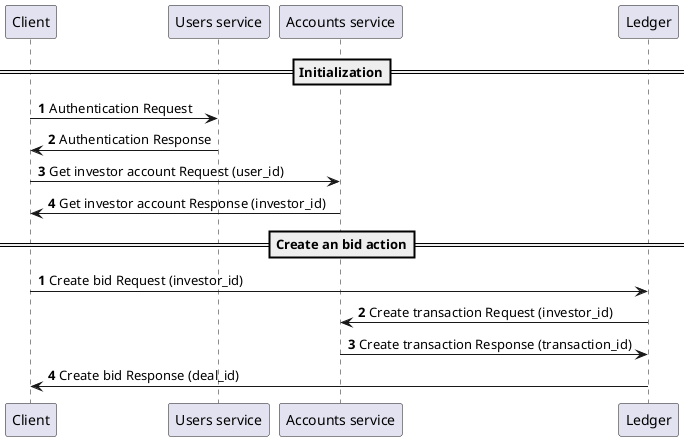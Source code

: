 @startuml
'https://plantuml.com/sequence-diagram

autonumber

==Initialization==
Client -> "Users service": Authentication Request
"Users service" -> Client: Authentication Response
Client -> "Accounts service": Get investor account Request (user_id)
"Accounts service" -> Client: Get investor account Response (investor_id)

==Create an bid action==
autonumber
Client -> Ledger: Create bid Request (investor_id)
Ledger -> "Accounts service": Create transaction Request (investor_id)
"Accounts service" -> Ledger: Create transaction Response (transaction_id)
Ledger -> Client: Create bid Response (deal_id)
@enduml